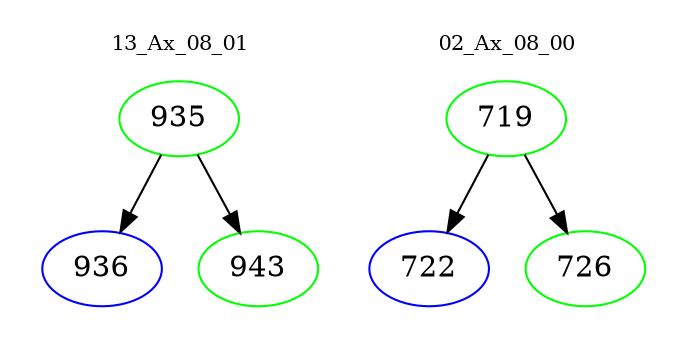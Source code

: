 digraph{
subgraph cluster_0 {
color = white
label = "13_Ax_08_01";
fontsize=10;
T0_935 [label="935", color="green"]
T0_935 -> T0_936 [color="black"]
T0_936 [label="936", color="blue"]
T0_935 -> T0_943 [color="black"]
T0_943 [label="943", color="green"]
}
subgraph cluster_1 {
color = white
label = "02_Ax_08_00";
fontsize=10;
T1_719 [label="719", color="green"]
T1_719 -> T1_722 [color="black"]
T1_722 [label="722", color="blue"]
T1_719 -> T1_726 [color="black"]
T1_726 [label="726", color="green"]
}
}
